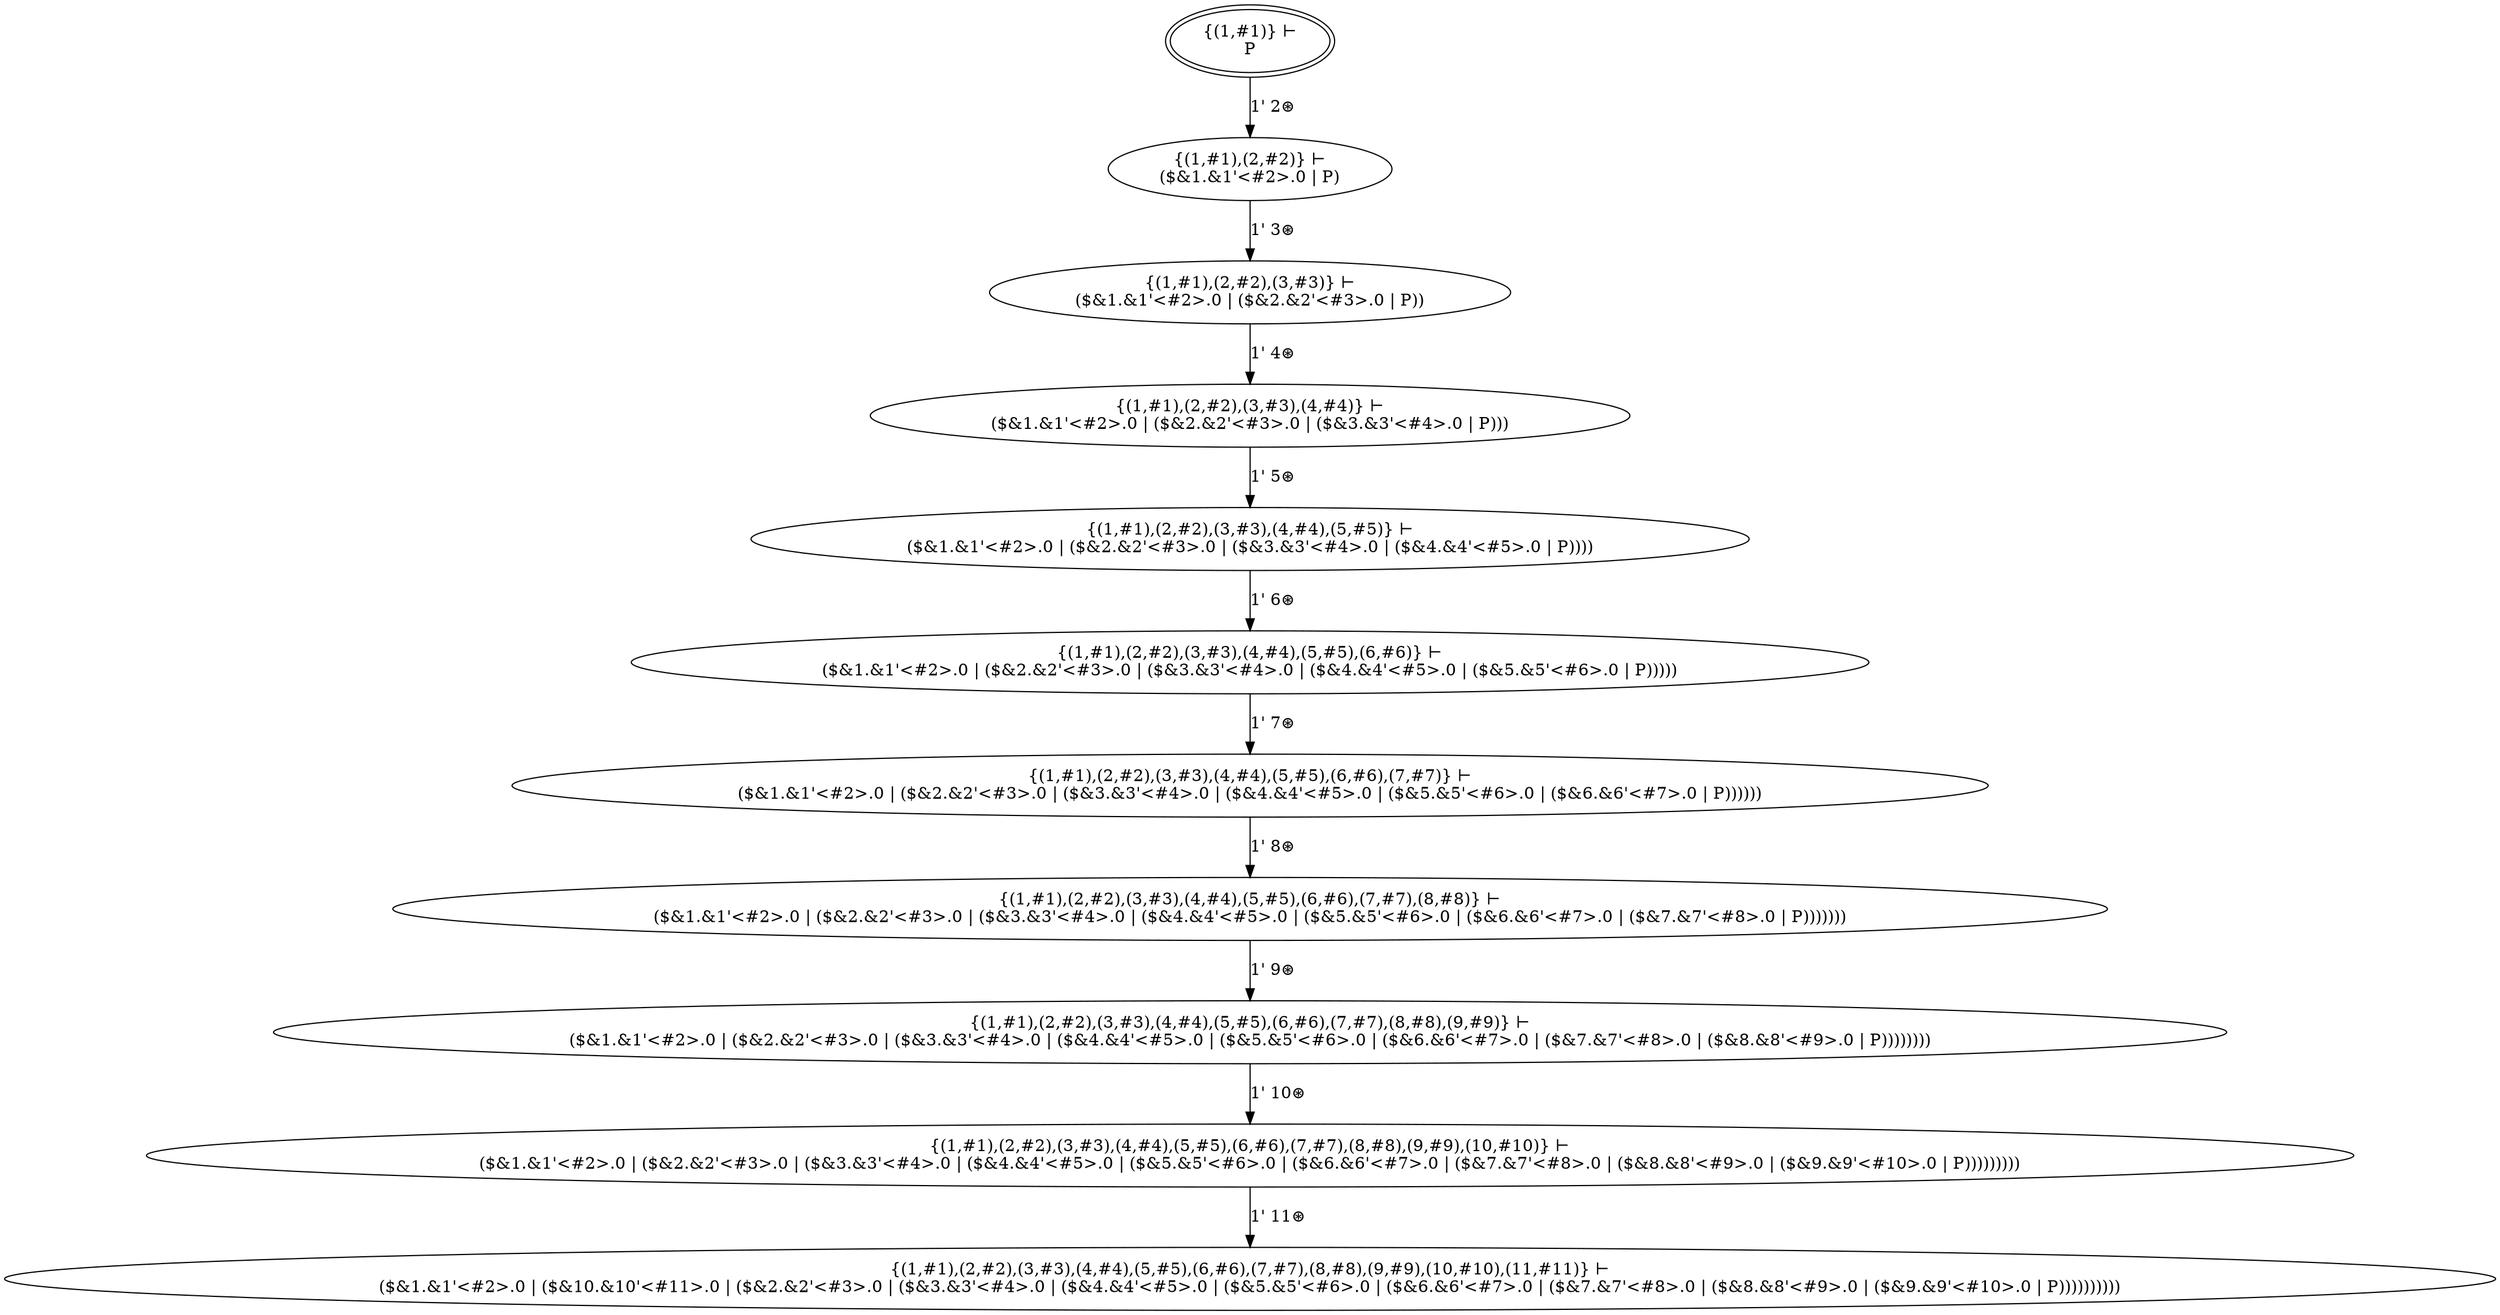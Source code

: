 digraph {
    s0 [peripheries=2,label="{(1,#1)} ⊢
P"]
    s1 [label="{(1,#1),(2,#2)} ⊢
($&1.&1'<#2>.0 | P)"]
    s2 [label="{(1,#1),(2,#2),(3,#3)} ⊢
($&1.&1'<#2>.0 | ($&2.&2'<#3>.0 | P))"]
    s3 [label="{(1,#1),(2,#2),(3,#3),(4,#4)} ⊢
($&1.&1'<#2>.0 | ($&2.&2'<#3>.0 | ($&3.&3'<#4>.0 | P)))"]
    s4 [label="{(1,#1),(2,#2),(3,#3),(4,#4),(5,#5)} ⊢
($&1.&1'<#2>.0 | ($&2.&2'<#3>.0 | ($&3.&3'<#4>.0 | ($&4.&4'<#5>.0 | P))))"]
    s5 [label="{(1,#1),(2,#2),(3,#3),(4,#4),(5,#5),(6,#6)} ⊢
($&1.&1'<#2>.0 | ($&2.&2'<#3>.0 | ($&3.&3'<#4>.0 | ($&4.&4'<#5>.0 | ($&5.&5'<#6>.0 | P)))))"]
    s6 [label="{(1,#1),(2,#2),(3,#3),(4,#4),(5,#5),(6,#6),(7,#7)} ⊢
($&1.&1'<#2>.0 | ($&2.&2'<#3>.0 | ($&3.&3'<#4>.0 | ($&4.&4'<#5>.0 | ($&5.&5'<#6>.0 | ($&6.&6'<#7>.0 | P))))))"]
    s7 [label="{(1,#1),(2,#2),(3,#3),(4,#4),(5,#5),(6,#6),(7,#7),(8,#8)} ⊢
($&1.&1'<#2>.0 | ($&2.&2'<#3>.0 | ($&3.&3'<#4>.0 | ($&4.&4'<#5>.0 | ($&5.&5'<#6>.0 | ($&6.&6'<#7>.0 | ($&7.&7'<#8>.0 | P)))))))"]
    s8 [label="{(1,#1),(2,#2),(3,#3),(4,#4),(5,#5),(6,#6),(7,#7),(8,#8),(9,#9)} ⊢
($&1.&1'<#2>.0 | ($&2.&2'<#3>.0 | ($&3.&3'<#4>.0 | ($&4.&4'<#5>.0 | ($&5.&5'<#6>.0 | ($&6.&6'<#7>.0 | ($&7.&7'<#8>.0 | ($&8.&8'<#9>.0 | P))))))))"]
    s9 [label="{(1,#1),(2,#2),(3,#3),(4,#4),(5,#5),(6,#6),(7,#7),(8,#8),(9,#9),(10,#10)} ⊢
($&1.&1'<#2>.0 | ($&2.&2'<#3>.0 | ($&3.&3'<#4>.0 | ($&4.&4'<#5>.0 | ($&5.&5'<#6>.0 | ($&6.&6'<#7>.0 | ($&7.&7'<#8>.0 | ($&8.&8'<#9>.0 | ($&9.&9'<#10>.0 | P)))))))))"]
    s10 [label="{(1,#1),(2,#2),(3,#3),(4,#4),(5,#5),(6,#6),(7,#7),(8,#8),(9,#9),(10,#10),(11,#11)} ⊢
($&1.&1'<#2>.0 | ($&10.&10'<#11>.0 | ($&2.&2'<#3>.0 | ($&3.&3'<#4>.0 | ($&4.&4'<#5>.0 | ($&5.&5'<#6>.0 | ($&6.&6'<#7>.0 | ($&7.&7'<#8>.0 | ($&8.&8'<#9>.0 | ($&9.&9'<#10>.0 | P))))))))))"]

    s0 -> s1 [label="1' 2⊛"]
    s1 -> s2 [label="1' 3⊛"]
    s2 -> s3 [label="1' 4⊛"]
    s3 -> s4 [label="1' 5⊛"]
    s4 -> s5 [label="1' 6⊛"]
    s5 -> s6 [label="1' 7⊛"]
    s6 -> s7 [label="1' 8⊛"]
    s7 -> s8 [label="1' 9⊛"]
    s8 -> s9 [label="1' 10⊛"]
    s9 -> s10 [label="1' 11⊛"]
}
